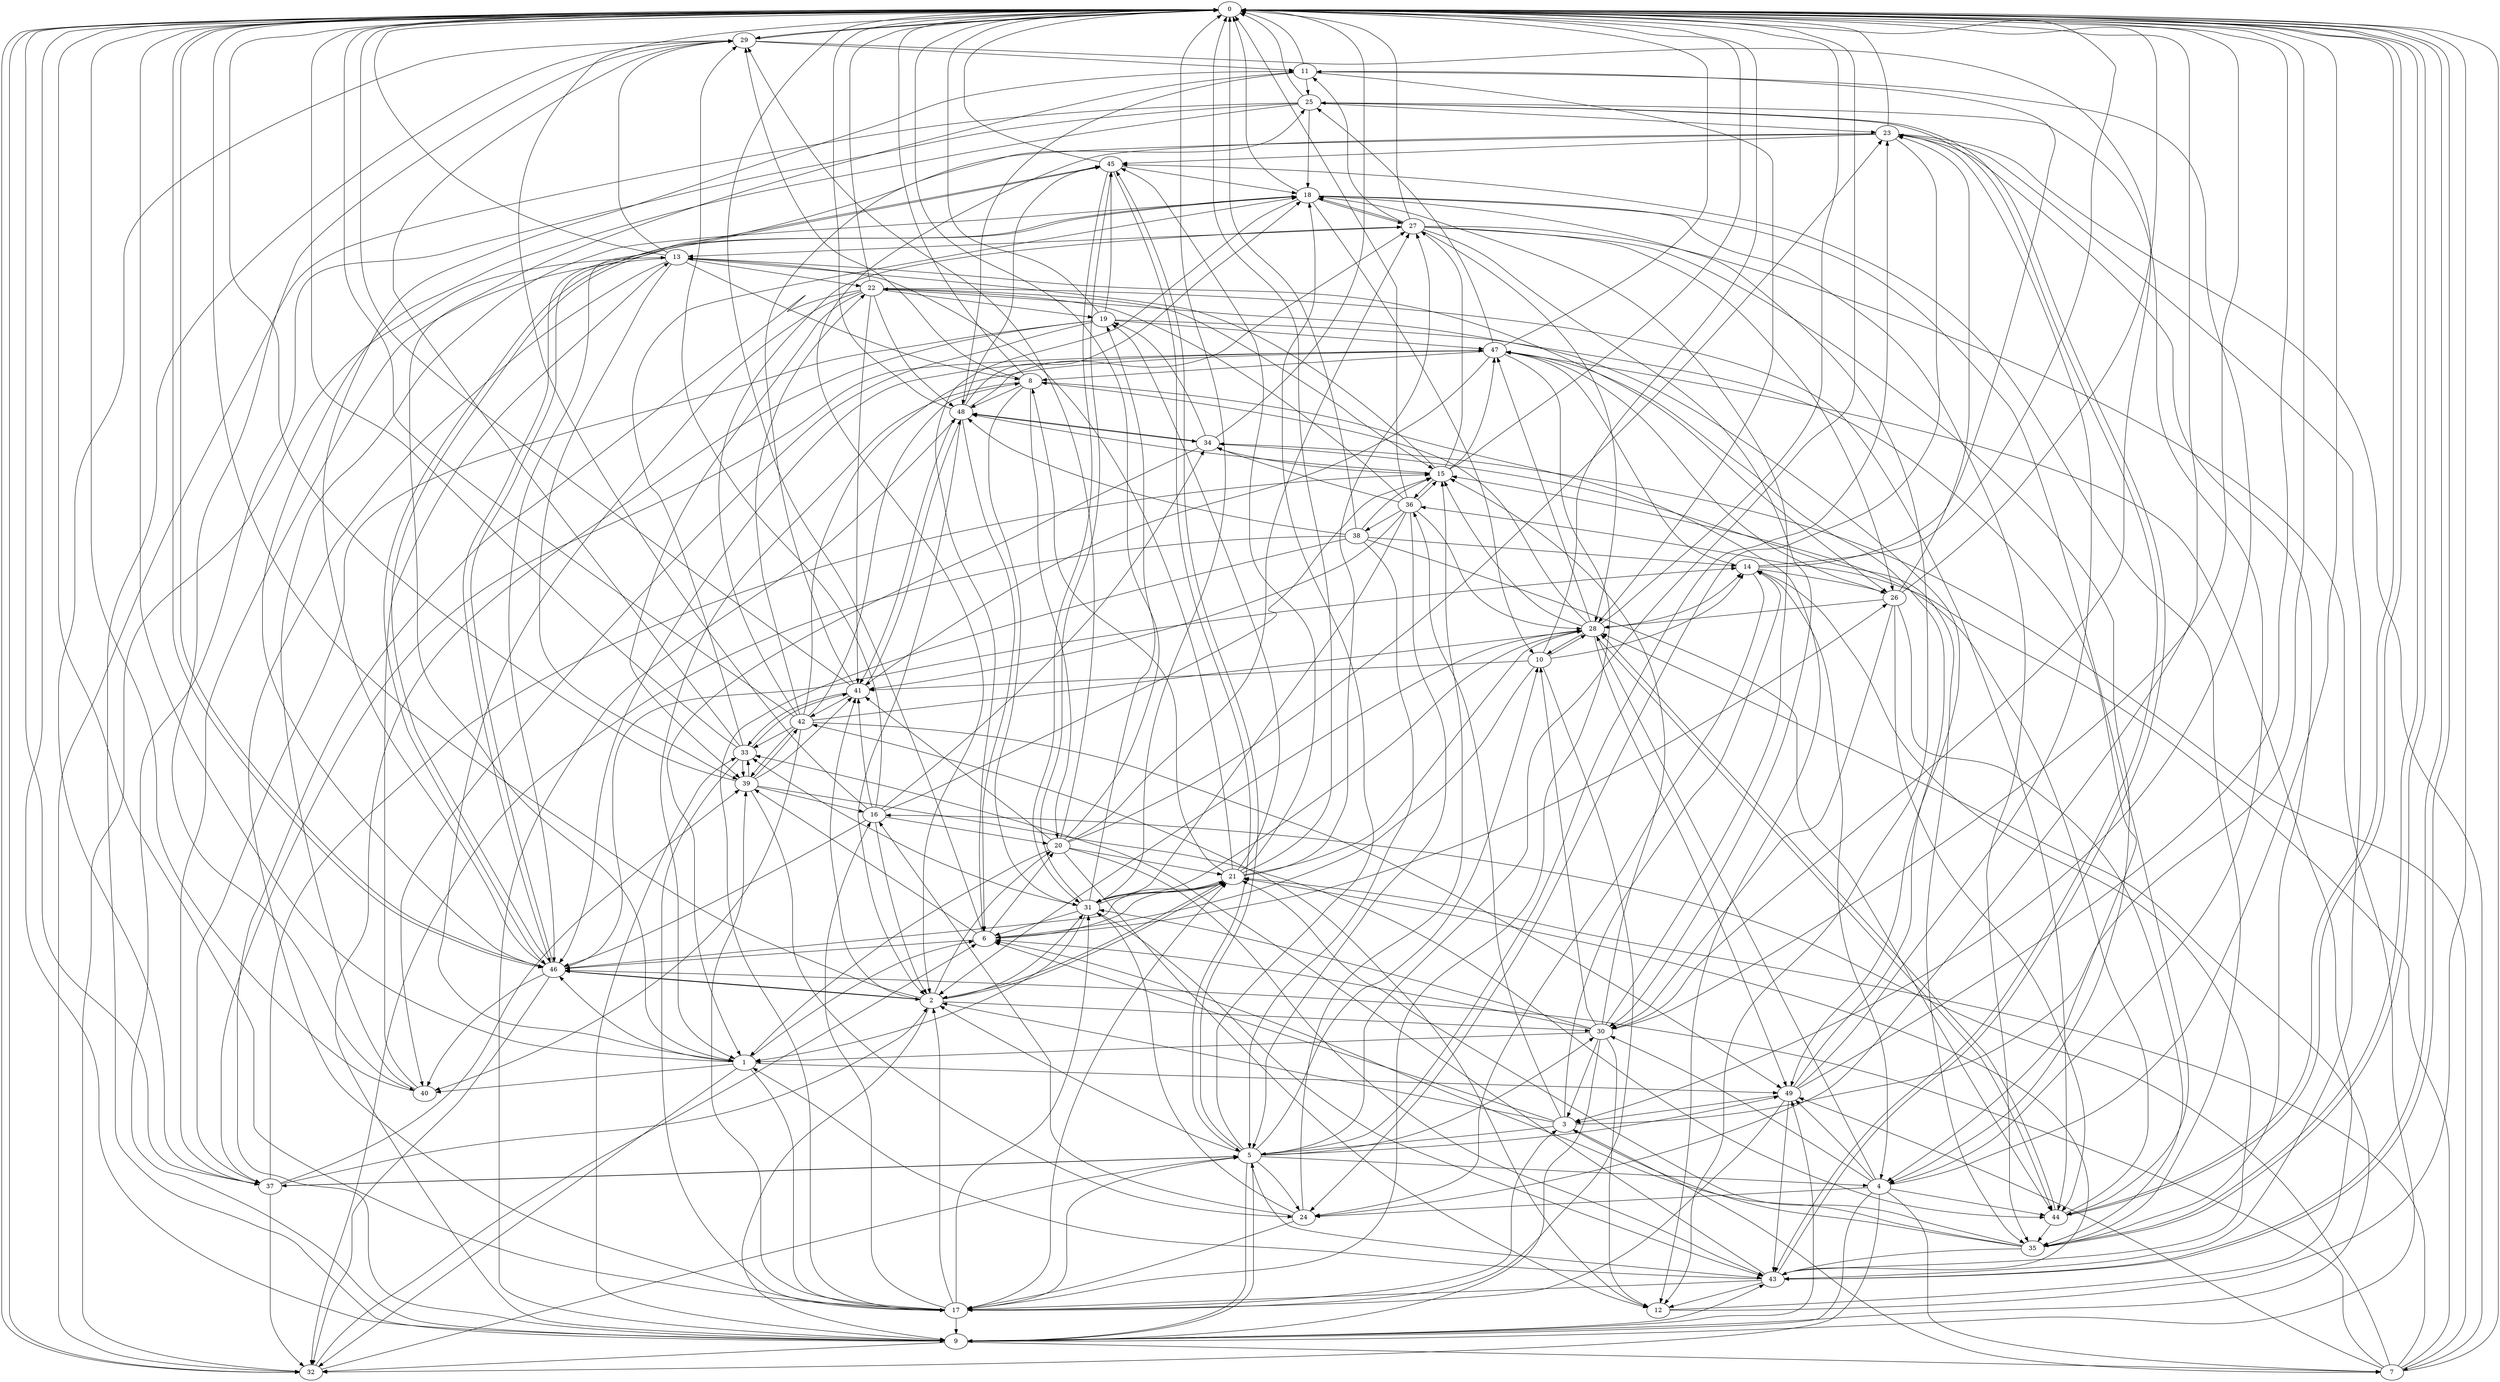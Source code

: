 strict digraph "" {
	0	 [component_delay=3];
	29	 [component_delay=3];
	0 -> 29	 [wire_delay=1];
	32	 [component_delay=3];
	0 -> 32	 [wire_delay=1];
	35	 [component_delay=3];
	0 -> 35	 [wire_delay=1];
	43	 [component_delay=3];
	0 -> 43	 [wire_delay=1];
	44	 [component_delay=3];
	0 -> 44	 [wire_delay=1];
	46	 [component_delay=3];
	0 -> 46	 [wire_delay=1];
	1	 [component_delay=3];
	1 -> 0	 [wire_delay=1];
	6	 [component_delay=3];
	1 -> 6	 [wire_delay=1];
	17	 [component_delay=3];
	1 -> 17	 [wire_delay=1];
	1 -> 32	 [wire_delay=1];
	40	 [component_delay=3];
	1 -> 40	 [wire_delay=1];
	1 -> 46	 [wire_delay=1];
	49	 [component_delay=3];
	1 -> 49	 [wire_delay=1];
	2	 [component_delay=3];
	2 -> 0	 [wire_delay=1];
	9	 [component_delay=3];
	2 -> 9	 [wire_delay=1];
	20	 [component_delay=3];
	2 -> 20	 [wire_delay=1];
	21	 [component_delay=3];
	2 -> 21	 [wire_delay=1];
	30	 [component_delay=3];
	2 -> 30	 [wire_delay=1];
	31	 [component_delay=3];
	2 -> 31	 [wire_delay=1];
	41	 [component_delay=3];
	2 -> 41	 [wire_delay=1];
	2 -> 46	 [wire_delay=1];
	3	 [component_delay=3];
	3 -> 0	 [wire_delay=1];
	3 -> 2	 [wire_delay=1];
	5	 [component_delay=3];
	3 -> 5	 [wire_delay=1];
	3 -> 6	 [wire_delay=1];
	7	 [component_delay=3];
	3 -> 7	 [wire_delay=1];
	14	 [component_delay=3];
	3 -> 14	 [wire_delay=1];
	36	 [component_delay=3];
	3 -> 36	 [wire_delay=1];
	4	 [component_delay=3];
	4 -> 0	 [wire_delay=1];
	4 -> 7	 [wire_delay=1];
	4 -> 9	 [wire_delay=1];
	24	 [component_delay=3];
	4 -> 24	 [wire_delay=1];
	28	 [component_delay=3];
	4 -> 28	 [wire_delay=1];
	4 -> 30	 [wire_delay=1];
	4 -> 32	 [wire_delay=1];
	4 -> 44	 [wire_delay=1];
	4 -> 49	 [wire_delay=1];
	5 -> 0	 [wire_delay=1];
	5 -> 2	 [wire_delay=1];
	5 -> 4	 [wire_delay=1];
	5 -> 9	 [wire_delay=1];
	10	 [component_delay=3];
	5 -> 10	 [wire_delay=1];
	18	 [component_delay=3];
	5 -> 18	 [wire_delay=1];
	23	 [component_delay=3];
	5 -> 23	 [wire_delay=1];
	5 -> 24	 [wire_delay=1];
	5 -> 30	 [wire_delay=1];
	37	 [component_delay=3];
	5 -> 37	 [wire_delay=1];
	5 -> 43	 [wire_delay=1];
	45	 [component_delay=3];
	5 -> 45	 [wire_delay=1];
	5 -> 49	 [wire_delay=1];
	6 -> 0	 [wire_delay=1];
	6 -> 20	 [wire_delay=1];
	6 -> 21	 [wire_delay=1];
	26	 [component_delay=3];
	6 -> 26	 [wire_delay=1];
	39	 [component_delay=3];
	6 -> 39	 [wire_delay=1];
	6 -> 46	 [wire_delay=1];
	7 -> 0	 [wire_delay=1];
	16	 [component_delay=3];
	7 -> 16	 [wire_delay=1];
	7 -> 21	 [wire_delay=1];
	34	 [component_delay=3];
	7 -> 34	 [wire_delay=1];
	7 -> 36	 [wire_delay=1];
	7 -> 46	 [wire_delay=1];
	7 -> 49	 [wire_delay=1];
	8	 [component_delay=3];
	8 -> 0	 [wire_delay=1];
	8 -> 1	 [wire_delay=1];
	12	 [component_delay=3];
	8 -> 12	 [wire_delay=1];
	8 -> 20	 [wire_delay=1];
	8 -> 29	 [wire_delay=1];
	8 -> 31	 [wire_delay=1];
	48	 [component_delay=3];
	8 -> 48	 [wire_delay=1];
	9 -> 0	 [wire_delay=1];
	9 -> 5	 [wire_delay=1];
	9 -> 7	 [wire_delay=1];
	9 -> 28	 [wire_delay=1];
	9 -> 32	 [wire_delay=1];
	33	 [component_delay=3];
	9 -> 33	 [wire_delay=1];
	9 -> 43	 [wire_delay=1];
	9 -> 48	 [wire_delay=1];
	9 -> 49	 [wire_delay=1];
	10 -> 0	 [wire_delay=1];
	10 -> 6	 [wire_delay=1];
	10 -> 14	 [wire_delay=1];
	10 -> 17	 [wire_delay=1];
	10 -> 28	 [wire_delay=1];
	10 -> 41	 [wire_delay=1];
	11	 [component_delay=3];
	11 -> 0	 [wire_delay=1];
	11 -> 1	 [wire_delay=1];
	11 -> 3	 [wire_delay=1];
	25	 [component_delay=3];
	11 -> 25	 [wire_delay=1];
	11 -> 28	 [wire_delay=1];
	11 -> 48	 [wire_delay=1];
	12 -> 0	 [wire_delay=1];
	42	 [component_delay=3];
	12 -> 42	 [wire_delay=1];
	47	 [component_delay=3];
	12 -> 47	 [wire_delay=1];
	13	 [component_delay=3];
	13 -> 0	 [wire_delay=1];
	13 -> 8	 [wire_delay=1];
	13 -> 17	 [wire_delay=1];
	22	 [component_delay=3];
	13 -> 22	 [wire_delay=1];
	13 -> 26	 [wire_delay=1];
	13 -> 29	 [wire_delay=1];
	13 -> 37	 [wire_delay=1];
	13 -> 39	 [wire_delay=1];
	14 -> 0	 [wire_delay=1];
	14 -> 4	 [wire_delay=1];
	14 -> 11	 [wire_delay=1];
	14 -> 24	 [wire_delay=1];
	14 -> 26	 [wire_delay=1];
	14 -> 47	 [wire_delay=1];
	15	 [component_delay=3];
	15 -> 0	 [wire_delay=1];
	15 -> 13	 [wire_delay=1];
	27	 [component_delay=3];
	15 -> 27	 [wire_delay=1];
	15 -> 36	 [wire_delay=1];
	15 -> 47	 [wire_delay=1];
	15 -> 48	 [wire_delay=1];
	16 -> 0	 [wire_delay=1];
	16 -> 2	 [wire_delay=1];
	16 -> 15	 [wire_delay=1];
	16 -> 20	 [wire_delay=1];
	16 -> 29	 [wire_delay=1];
	16 -> 34	 [wire_delay=1];
	16 -> 41	 [wire_delay=1];
	16 -> 46	 [wire_delay=1];
	17 -> 0	 [wire_delay=1];
	17 -> 2	 [wire_delay=1];
	17 -> 3	 [wire_delay=1];
	17 -> 5	 [wire_delay=1];
	17 -> 9	 [wire_delay=1];
	17 -> 16	 [wire_delay=1];
	17 -> 21	 [wire_delay=1];
	17 -> 31	 [wire_delay=1];
	17 -> 39	 [wire_delay=1];
	18 -> 0	 [wire_delay=1];
	18 -> 6	 [wire_delay=1];
	18 -> 10	 [wire_delay=1];
	18 -> 12	 [wire_delay=1];
	18 -> 27	 [wire_delay=1];
	18 -> 35	 [wire_delay=1];
	18 -> 44	 [wire_delay=1];
	18 -> 46	 [wire_delay=1];
	19	 [component_delay=3];
	19 -> 0	 [wire_delay=1];
	19 -> 4	 [wire_delay=1];
	19 -> 9	 [wire_delay=1];
	19 -> 37	 [wire_delay=1];
	19 -> 40	 [wire_delay=1];
	19 -> 45	 [wire_delay=1];
	19 -> 47	 [wire_delay=1];
	20 -> 0	 [wire_delay=1];
	20 -> 1	 [wire_delay=1];
	20 -> 12	 [wire_delay=1];
	20 -> 21	 [wire_delay=1];
	20 -> 23	 [wire_delay=1];
	20 -> 27	 [wire_delay=1];
	20 -> 29	 [wire_delay=1];
	20 -> 41	 [wire_delay=1];
	20 -> 43	 [wire_delay=1];
	21 -> 0	 [wire_delay=1];
	21 -> 2	 [wire_delay=1];
	21 -> 8	 [wire_delay=1];
	21 -> 13	 [wire_delay=1];
	21 -> 19	 [wire_delay=1];
	21 -> 27	 [wire_delay=1];
	21 -> 28	 [wire_delay=1];
	21 -> 31	 [wire_delay=1];
	21 -> 45	 [wire_delay=1];
	21 -> 46	 [wire_delay=1];
	22 -> 0	 [wire_delay=1];
	22 -> 1	 [wire_delay=1];
	22 -> 9	 [wire_delay=1];
	22 -> 15	 [wire_delay=1];
	22 -> 19	 [wire_delay=1];
	22 -> 39	 [wire_delay=1];
	22 -> 41	 [wire_delay=1];
	22 -> 44	 [wire_delay=1];
	22 -> 48	 [wire_delay=1];
	22 -> 49	 [wire_delay=1];
	23 -> 0	 [wire_delay=1];
	23 -> 2	 [wire_delay=1];
	23 -> 7	 [wire_delay=1];
	23 -> 24	 [wire_delay=1];
	23 -> 43	 [wire_delay=1];
	23 -> 45	 [wire_delay=1];
	23 -> 46	 [wire_delay=1];
	24 -> 0	 [wire_delay=1];
	24 -> 15	 [wire_delay=1];
	24 -> 16	 [wire_delay=1];
	24 -> 17	 [wire_delay=1];
	24 -> 31	 [wire_delay=1];
	25 -> 0	 [wire_delay=1];
	25 -> 4	 [wire_delay=1];
	25 -> 9	 [wire_delay=1];
	25 -> 18	 [wire_delay=1];
	25 -> 23	 [wire_delay=1];
	25 -> 32	 [wire_delay=1];
	25 -> 43	 [wire_delay=1];
	25 -> 46	 [wire_delay=1];
	26 -> 0	 [wire_delay=1];
	26 -> 23	 [wire_delay=1];
	26 -> 28	 [wire_delay=1];
	26 -> 30	 [wire_delay=1];
	26 -> 35	 [wire_delay=1];
	26 -> 44	 [wire_delay=1];
	26 -> 47	 [wire_delay=1];
	27 -> 0	 [wire_delay=1];
	27 -> 4	 [wire_delay=1];
	27 -> 9	 [wire_delay=1];
	27 -> 11	 [wire_delay=1];
	27 -> 13	 [wire_delay=1];
	27 -> 18	 [wire_delay=1];
	27 -> 26	 [wire_delay=1];
	27 -> 28	 [wire_delay=1];
	27 -> 30	 [wire_delay=1];
	28 -> 0	 [wire_delay=1];
	28 -> 2	 [wire_delay=1];
	28 -> 8	 [wire_delay=1];
	28 -> 10	 [wire_delay=1];
	28 -> 14	 [wire_delay=1];
	28 -> 15	 [wire_delay=1];
	28 -> 31	 [wire_delay=1];
	28 -> 44	 [wire_delay=1];
	28 -> 47	 [wire_delay=1];
	28 -> 49	 [wire_delay=1];
	29 -> 0	 [wire_delay=1];
	29 -> 9	 [wire_delay=1];
	29 -> 11	 [wire_delay=1];
	29 -> 30	 [wire_delay=1];
	29 -> 40	 [wire_delay=1];
	30 -> 0	 [wire_delay=1];
	30 -> 1	 [wire_delay=1];
	30 -> 3	 [wire_delay=1];
	30 -> 6	 [wire_delay=1];
	30 -> 9	 [wire_delay=1];
	30 -> 10	 [wire_delay=1];
	30 -> 12	 [wire_delay=1];
	30 -> 15	 [wire_delay=1];
	30 -> 18	 [wire_delay=1];
	30 -> 31	 [wire_delay=1];
	31 -> 0	 [wire_delay=1];
	31 -> 1	 [wire_delay=1];
	31 -> 6	 [wire_delay=1];
	31 -> 19	 [wire_delay=1];
	31 -> 21	 [wire_delay=1];
	31 -> 33	 [wire_delay=1];
	31 -> 43	 [wire_delay=1];
	31 -> 45	 [wire_delay=1];
	32 -> 0	 [wire_delay=1];
	32 -> 5	 [wire_delay=1];
	32 -> 6	 [wire_delay=1];
	32 -> 13	 [wire_delay=1];
	33 -> 0	 [wire_delay=1];
	33 -> 17	 [wire_delay=1];
	33 -> 18	 [wire_delay=1];
	33 -> 29	 [wire_delay=1];
	33 -> 39	 [wire_delay=1];
	33 -> 41	 [wire_delay=1];
	34 -> 0	 [wire_delay=1];
	34 -> 1	 [wire_delay=1];
	34 -> 15	 [wire_delay=1];
	34 -> 19	 [wire_delay=1];
	34 -> 35	 [wire_delay=1];
	34 -> 48	 [wire_delay=1];
	35 -> 0	 [wire_delay=1];
	35 -> 3	 [wire_delay=1];
	35 -> 6	 [wire_delay=1];
	35 -> 21	 [wire_delay=1];
	35 -> 23	 [wire_delay=1];
	35 -> 43	 [wire_delay=1];
	35 -> 45	 [wire_delay=1];
	36 -> 0	 [wire_delay=1];
	36 -> 5	 [wire_delay=1];
	36 -> 15	 [wire_delay=1];
	36 -> 22	 [wire_delay=1];
	36 -> 28	 [wire_delay=1];
	36 -> 31	 [wire_delay=1];
	36 -> 34	 [wire_delay=1];
	38	 [component_delay=3];
	36 -> 38	 [wire_delay=1];
	36 -> 41	 [wire_delay=1];
	37 -> 0	 [wire_delay=1];
	37 -> 2	 [wire_delay=1];
	37 -> 5	 [wire_delay=1];
	37 -> 15	 [wire_delay=1];
	37 -> 29	 [wire_delay=1];
	37 -> 32	 [wire_delay=1];
	37 -> 39	 [wire_delay=1];
	38 -> 0	 [wire_delay=1];
	38 -> 5	 [wire_delay=1];
	38 -> 14	 [wire_delay=1];
	38 -> 15	 [wire_delay=1];
	38 -> 17	 [wire_delay=1];
	38 -> 32	 [wire_delay=1];
	38 -> 44	 [wire_delay=1];
	38 -> 48	 [wire_delay=1];
	39 -> 0	 [wire_delay=1];
	39 -> 16	 [wire_delay=1];
	39 -> 24	 [wire_delay=1];
	39 -> 33	 [wire_delay=1];
	39 -> 41	 [wire_delay=1];
	39 -> 42	 [wire_delay=1];
	39 -> 44	 [wire_delay=1];
	40 -> 0	 [wire_delay=1];
	40 -> 13	 [wire_delay=1];
	40 -> 18	 [wire_delay=1];
	41 -> 0	 [wire_delay=1];
	41 -> 25	 [wire_delay=1];
	41 -> 33	 [wire_delay=1];
	41 -> 42	 [wire_delay=1];
	41 -> 48	 [wire_delay=1];
	42 -> 0	 [wire_delay=1];
	42 -> 8	 [wire_delay=1];
	42 -> 22	 [wire_delay=1];
	42 -> 27	 [wire_delay=1];
	42 -> 28	 [wire_delay=1];
	42 -> 33	 [wire_delay=1];
	42 -> 39	 [wire_delay=1];
	42 -> 40	 [wire_delay=1];
	42 -> 47	 [wire_delay=1];
	42 -> 49	 [wire_delay=1];
	43 -> 0	 [wire_delay=1];
	43 -> 1	 [wire_delay=1];
	43 -> 12	 [wire_delay=1];
	43 -> 14	 [wire_delay=1];
	43 -> 17	 [wire_delay=1];
	43 -> 21	 [wire_delay=1];
	43 -> 25	 [wire_delay=1];
	43 -> 33	 [wire_delay=1];
	44 -> 0	 [wire_delay=1];
	44 -> 15	 [wire_delay=1];
	44 -> 28	 [wire_delay=1];
	44 -> 35	 [wire_delay=1];
	45 -> 0	 [wire_delay=1];
	45 -> 5	 [wire_delay=1];
	45 -> 18	 [wire_delay=1];
	45 -> 31	 [wire_delay=1];
	45 -> 46	 [wire_delay=1];
	46 -> 0	 [wire_delay=1];
	46 -> 2	 [wire_delay=1];
	46 -> 11	 [wire_delay=1];
	46 -> 14	 [wire_delay=1];
	46 -> 18	 [wire_delay=1];
	46 -> 32	 [wire_delay=1];
	46 -> 40	 [wire_delay=1];
	46 -> 45	 [wire_delay=1];
	47 -> 0	 [wire_delay=1];
	47 -> 8	 [wire_delay=1];
	47 -> 17	 [wire_delay=1];
	47 -> 25	 [wire_delay=1];
	47 -> 37	 [wire_delay=1];
	47 -> 41	 [wire_delay=1];
	47 -> 46	 [wire_delay=1];
	48 -> 0	 [wire_delay=1];
	48 -> 2	 [wire_delay=1];
	48 -> 6	 [wire_delay=1];
	48 -> 18	 [wire_delay=1];
	48 -> 27	 [wire_delay=1];
	48 -> 34	 [wire_delay=1];
	48 -> 41	 [wire_delay=1];
	48 -> 45	 [wire_delay=1];
	49 -> 0	 [wire_delay=1];
	49 -> 3	 [wire_delay=1];
	49 -> 17	 [wire_delay=1];
	49 -> 23	 [wire_delay=1];
	49 -> 43	 [wire_delay=1];
	49 -> 47	 [wire_delay=1];
}
